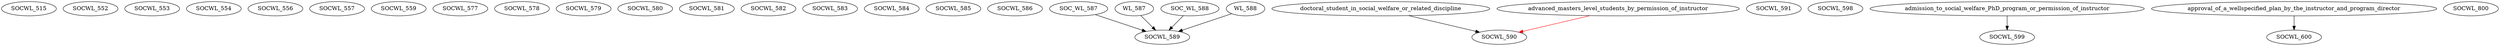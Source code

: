 digraph G {
    SOCWL_515;
    SOCWL_552;
    SOCWL_553;
    SOCWL_554;
    SOCWL_556;
    SOCWL_557;
    SOCWL_559;
    SOCWL_577;
    SOCWL_578;
    SOCWL_579;
    SOCWL_580;
    SOCWL_581;
    SOCWL_582;
    SOCWL_583;
    SOCWL_584;
    SOCWL_585;
    SOCWL_586;
    edge [color=black];
    SOC_WL_587 -> SOCWL_589;
    WL_587 -> SOCWL_589;
    SOC_WL_588 -> SOCWL_589;
    WL_588 -> SOCWL_589;
    edge [color=black];
    doctoral_student_in_social_welfare_or_related_discipline -> SOCWL_590;
    edge [color=red];
    advanced_masters_level_students_by_permission_of_instructor -> SOCWL_590;
    SOCWL_591;
    SOCWL_598;
    edge [color=black];
    admission_to_social_welfare_PhD_program_or_permission_of_instructor -> SOCWL_599;
    edge [color=black];
    approval_of_a_wellspecified_plan_by_the_instructor_and_program_director -> SOCWL_600;
    SOCWL_800;
}
